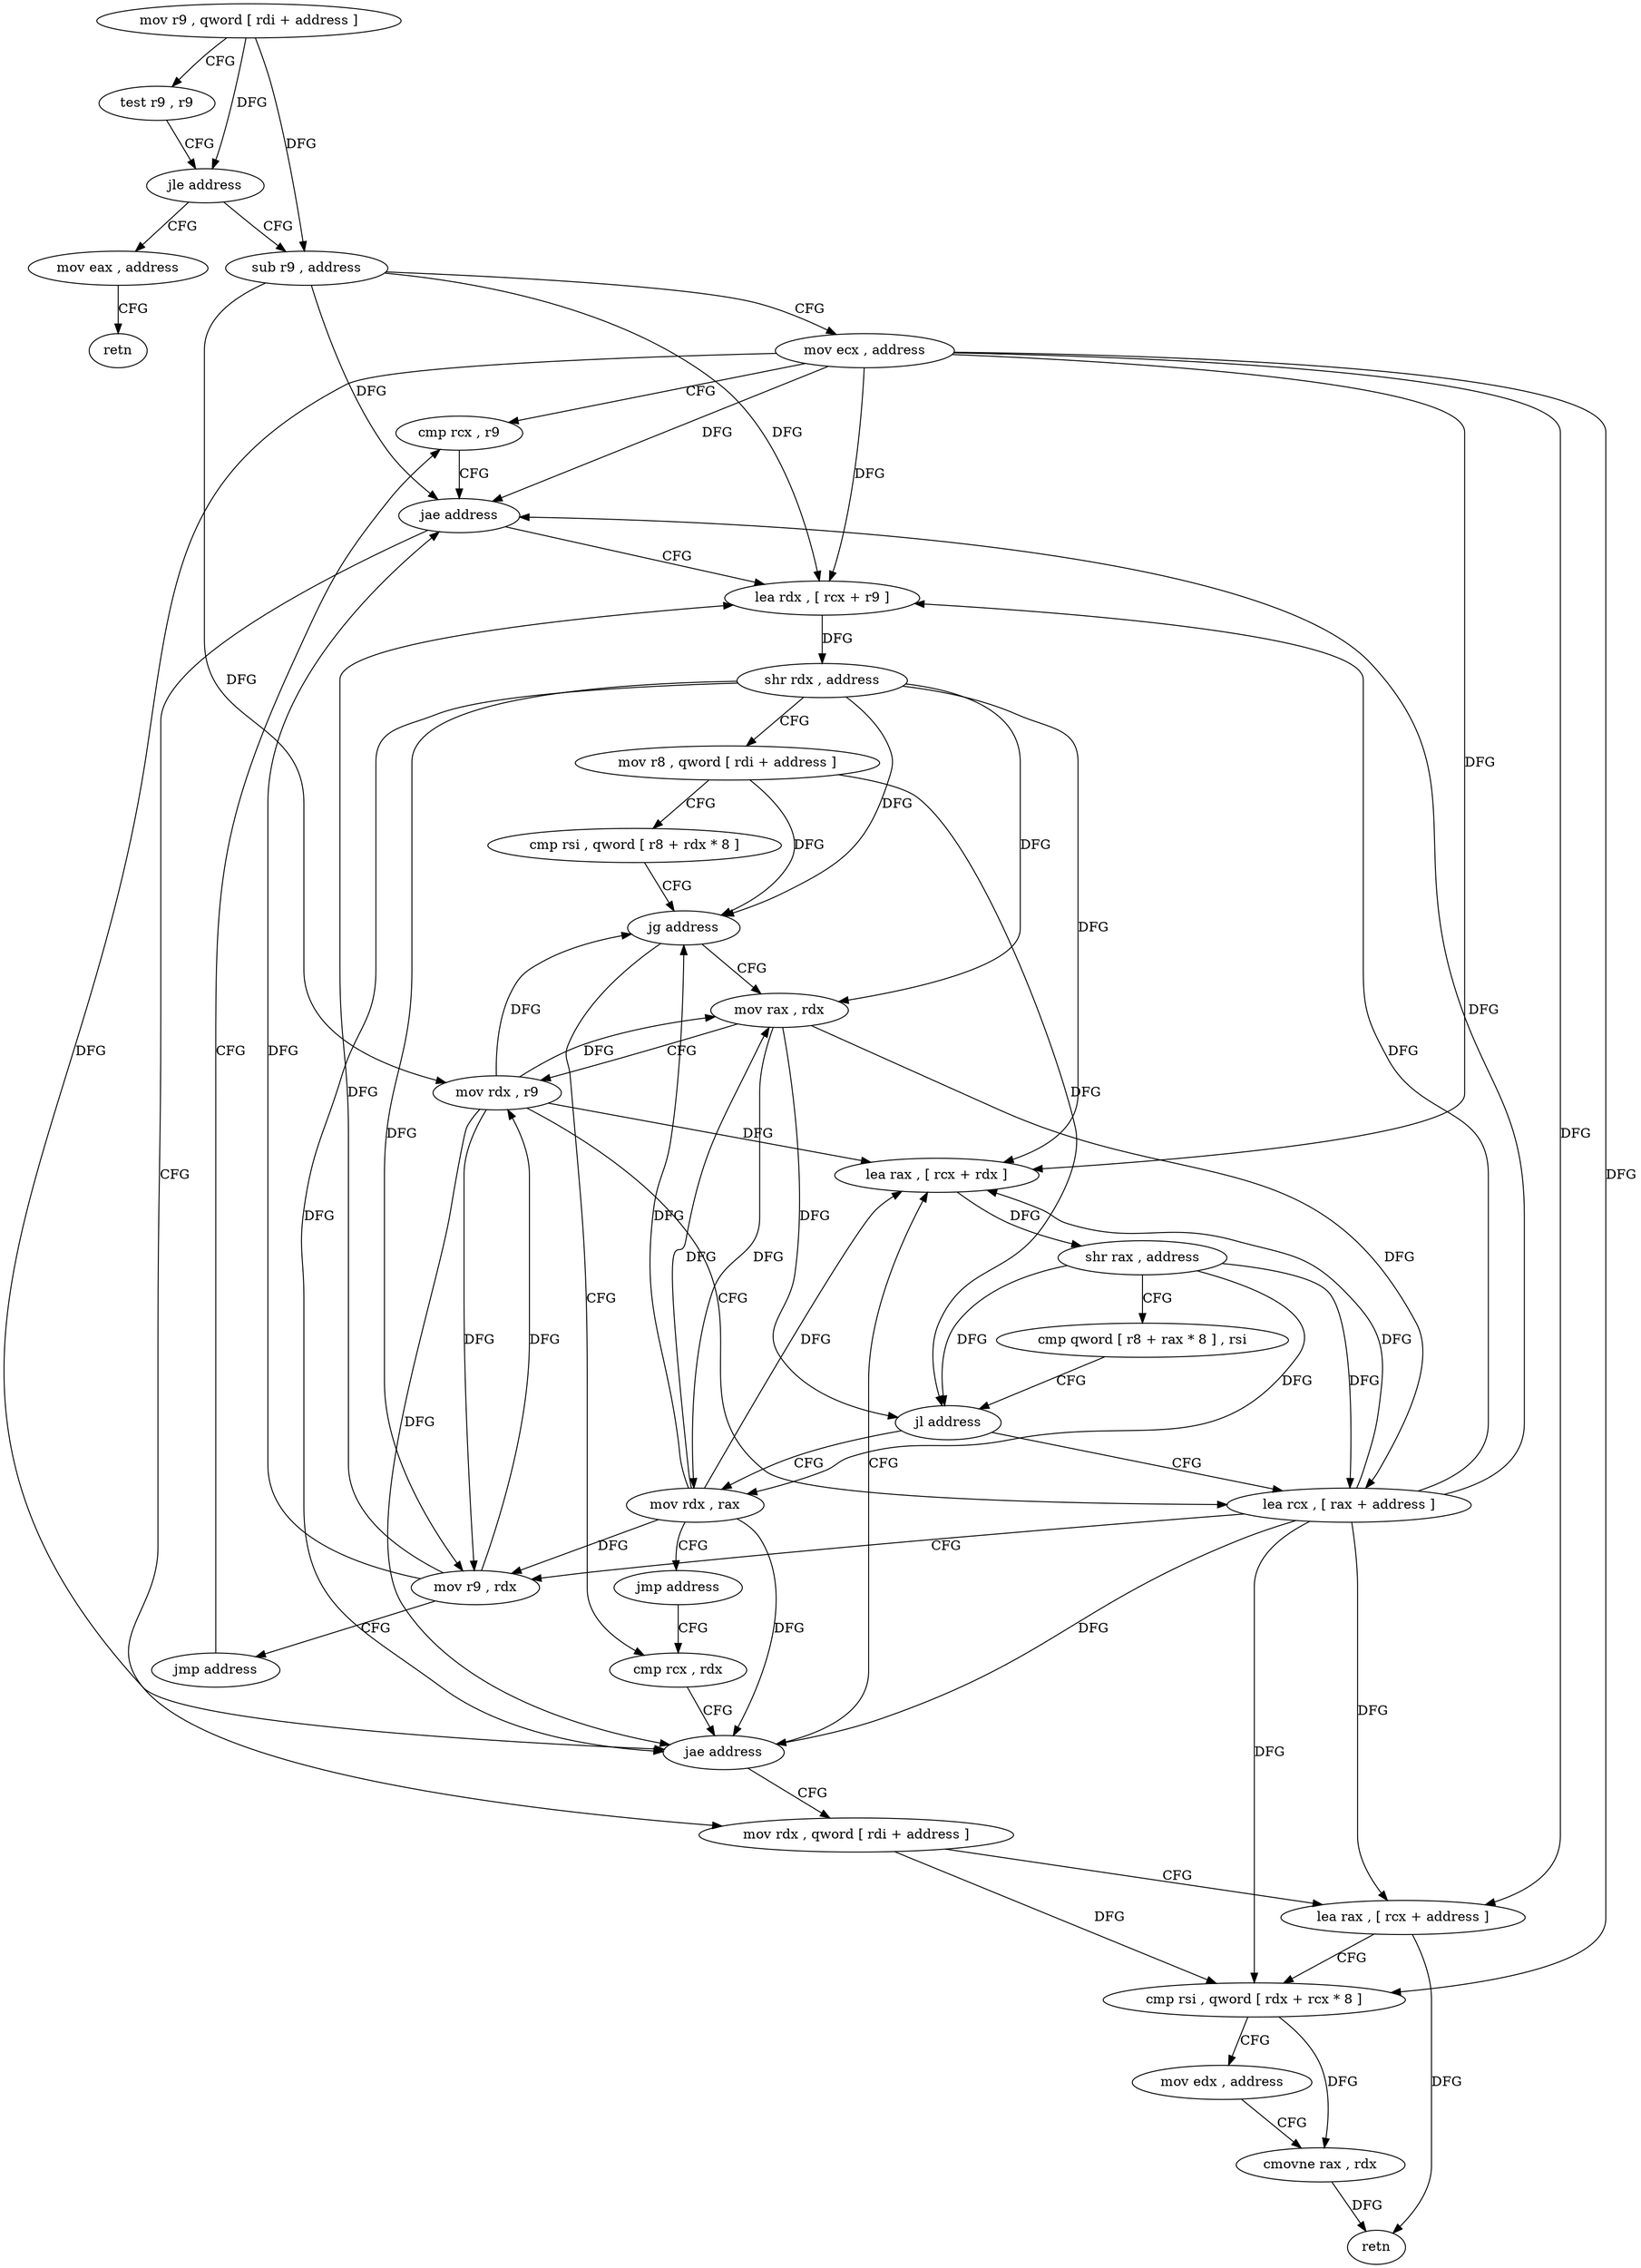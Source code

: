 digraph "func" {
"4318668" [label = "mov r9 , qword [ rdi + address ]" ]
"4318672" [label = "test r9 , r9" ]
"4318675" [label = "jle address" ]
"4318768" [label = "mov eax , address" ]
"4318677" [label = "sub r9 , address" ]
"4318773" [label = "retn" ]
"4318681" [label = "mov ecx , address" ]
"4318686" [label = "cmp rcx , r9" ]
"4318746" [label = "mov rdx , qword [ rdi + address ]" ]
"4318750" [label = "lea rax , [ rcx + address ]" ]
"4318754" [label = "cmp rsi , qword [ rdx + rcx * 8 ]" ]
"4318758" [label = "mov edx , address" ]
"4318763" [label = "cmovne rax , rdx" ]
"4318767" [label = "retn" ]
"4318691" [label = "lea rdx , [ rcx + r9 ]" ]
"4318695" [label = "shr rdx , address" ]
"4318698" [label = "mov r8 , qword [ rdi + address ]" ]
"4318702" [label = "cmp rsi , qword [ r8 + rdx * 8 ]" ]
"4318706" [label = "jg address" ]
"4318731" [label = "mov rax , rdx" ]
"4318708" [label = "cmp rcx , rdx" ]
"4318734" [label = "mov rdx , r9" ]
"4318737" [label = "lea rcx , [ rax + address ]" ]
"4318711" [label = "jae address" ]
"4318713" [label = "lea rax , [ rcx + rdx ]" ]
"4318689" [label = "jae address" ]
"4318717" [label = "shr rax , address" ]
"4318720" [label = "cmp qword [ r8 + rax * 8 ] , rsi" ]
"4318724" [label = "jl address" ]
"4318726" [label = "mov rdx , rax" ]
"4318741" [label = "mov r9 , rdx" ]
"4318744" [label = "jmp address" ]
"4318729" [label = "jmp address" ]
"4318668" -> "4318672" [ label = "CFG" ]
"4318668" -> "4318675" [ label = "DFG" ]
"4318668" -> "4318677" [ label = "DFG" ]
"4318672" -> "4318675" [ label = "CFG" ]
"4318675" -> "4318768" [ label = "CFG" ]
"4318675" -> "4318677" [ label = "CFG" ]
"4318768" -> "4318773" [ label = "CFG" ]
"4318677" -> "4318681" [ label = "CFG" ]
"4318677" -> "4318689" [ label = "DFG" ]
"4318677" -> "4318691" [ label = "DFG" ]
"4318677" -> "4318734" [ label = "DFG" ]
"4318681" -> "4318686" [ label = "CFG" ]
"4318681" -> "4318689" [ label = "DFG" ]
"4318681" -> "4318750" [ label = "DFG" ]
"4318681" -> "4318754" [ label = "DFG" ]
"4318681" -> "4318691" [ label = "DFG" ]
"4318681" -> "4318711" [ label = "DFG" ]
"4318681" -> "4318713" [ label = "DFG" ]
"4318686" -> "4318689" [ label = "CFG" ]
"4318746" -> "4318750" [ label = "CFG" ]
"4318746" -> "4318754" [ label = "DFG" ]
"4318750" -> "4318754" [ label = "CFG" ]
"4318750" -> "4318767" [ label = "DFG" ]
"4318754" -> "4318758" [ label = "CFG" ]
"4318754" -> "4318763" [ label = "DFG" ]
"4318758" -> "4318763" [ label = "CFG" ]
"4318763" -> "4318767" [ label = "DFG" ]
"4318691" -> "4318695" [ label = "DFG" ]
"4318695" -> "4318698" [ label = "CFG" ]
"4318695" -> "4318706" [ label = "DFG" ]
"4318695" -> "4318731" [ label = "DFG" ]
"4318695" -> "4318711" [ label = "DFG" ]
"4318695" -> "4318741" [ label = "DFG" ]
"4318695" -> "4318713" [ label = "DFG" ]
"4318698" -> "4318702" [ label = "CFG" ]
"4318698" -> "4318706" [ label = "DFG" ]
"4318698" -> "4318724" [ label = "DFG" ]
"4318702" -> "4318706" [ label = "CFG" ]
"4318706" -> "4318731" [ label = "CFG" ]
"4318706" -> "4318708" [ label = "CFG" ]
"4318731" -> "4318734" [ label = "CFG" ]
"4318731" -> "4318737" [ label = "DFG" ]
"4318731" -> "4318724" [ label = "DFG" ]
"4318731" -> "4318726" [ label = "DFG" ]
"4318708" -> "4318711" [ label = "CFG" ]
"4318734" -> "4318737" [ label = "CFG" ]
"4318734" -> "4318706" [ label = "DFG" ]
"4318734" -> "4318731" [ label = "DFG" ]
"4318734" -> "4318711" [ label = "DFG" ]
"4318734" -> "4318741" [ label = "DFG" ]
"4318734" -> "4318713" [ label = "DFG" ]
"4318737" -> "4318741" [ label = "CFG" ]
"4318737" -> "4318750" [ label = "DFG" ]
"4318737" -> "4318754" [ label = "DFG" ]
"4318737" -> "4318689" [ label = "DFG" ]
"4318737" -> "4318691" [ label = "DFG" ]
"4318737" -> "4318711" [ label = "DFG" ]
"4318737" -> "4318713" [ label = "DFG" ]
"4318711" -> "4318746" [ label = "CFG" ]
"4318711" -> "4318713" [ label = "CFG" ]
"4318713" -> "4318717" [ label = "DFG" ]
"4318689" -> "4318746" [ label = "CFG" ]
"4318689" -> "4318691" [ label = "CFG" ]
"4318717" -> "4318720" [ label = "CFG" ]
"4318717" -> "4318737" [ label = "DFG" ]
"4318717" -> "4318724" [ label = "DFG" ]
"4318717" -> "4318726" [ label = "DFG" ]
"4318720" -> "4318724" [ label = "CFG" ]
"4318724" -> "4318737" [ label = "CFG" ]
"4318724" -> "4318726" [ label = "CFG" ]
"4318726" -> "4318729" [ label = "CFG" ]
"4318726" -> "4318706" [ label = "DFG" ]
"4318726" -> "4318731" [ label = "DFG" ]
"4318726" -> "4318711" [ label = "DFG" ]
"4318726" -> "4318741" [ label = "DFG" ]
"4318726" -> "4318713" [ label = "DFG" ]
"4318741" -> "4318744" [ label = "CFG" ]
"4318741" -> "4318689" [ label = "DFG" ]
"4318741" -> "4318691" [ label = "DFG" ]
"4318741" -> "4318734" [ label = "DFG" ]
"4318744" -> "4318686" [ label = "CFG" ]
"4318729" -> "4318708" [ label = "CFG" ]
}
